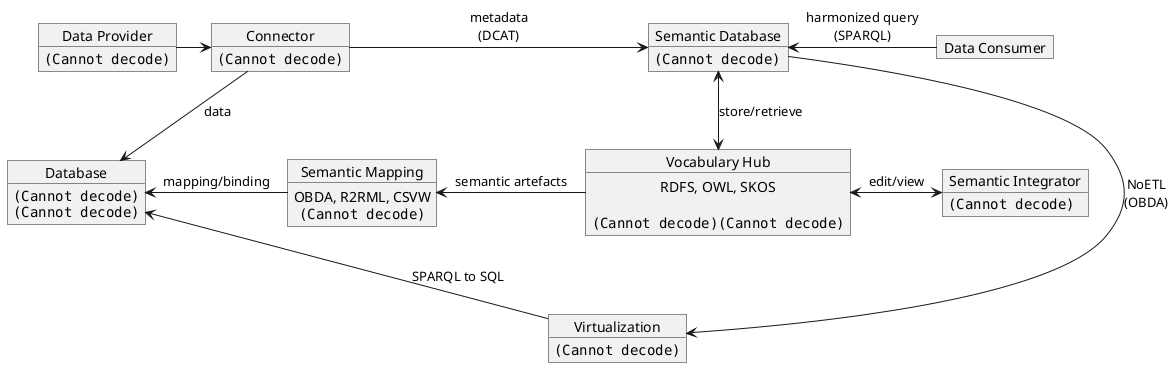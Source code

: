 ﻿@startuml
hide circle
hide empty members
skinparam defaultTextAlignment center

object "Data Provider" as DataProvider {
  <img:csv.png{scale=0.3}>
}

object "Data Consumer" as DataConsumer {
}

object Connector {
  <img:idsa.png{scale=0.3}>
}

object "Vocabulary Hub" as VocabularyHub {
  RDFS, OWL, SKOS\n
  <img:owl.png{scale=0.3}><img:skos.png{scale=0.7}>
}

object "Semantic Integrator" as PoolParty {
  <img:poolparty.png>
}

object "Semantic Database" as GraphDB {
  <img:graphdb.png>
}

object Database {
  <img:influxdb.png{scale=0.5}>
  <img:postgresql.png{scale=0.5}>
}

object Virtualization {
  <img:ontop.png{scale=0.5}>
}

object "Semantic Mapping" as Mapping {
  OBDA, R2RML, CSVW
  <img:r2rml.png{scale=0.3}>
}

DataProvider  ->   Connector
Connector     -->  Database       : data
Connector     ->   GraphDB        : metadata\n(DCAT)
VocabularyHub <->  PoolParty      : edit/view
GraphDB       <--> VocabularyHub  : store/retrieve
GraphDB       <-   DataConsumer   : harmonized query\n(SPARQL)
GraphDB       -->  Virtualization : NoETL\n(OBDA)
Database      <--  Virtualization : SPARQL to SQL
Database      <-   Mapping        : mapping/binding
Mapping       <-   VocabularyHub  : semantic artefacts

@enduml

